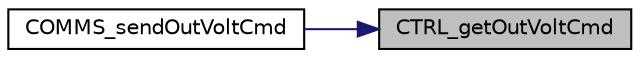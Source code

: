digraph "CTRL_getOutVoltCmd"
{
 // LATEX_PDF_SIZE
  edge [fontname="Helvetica",fontsize="10",labelfontname="Helvetica",labelfontsize="10"];
  node [fontname="Helvetica",fontsize="10",shape=record];
  rankdir="RL";
  Node1 [label="CTRL_getOutVoltCmd",height=0.2,width=0.4,color="black", fillcolor="grey75", style="filled", fontcolor="black",tooltip=" "];
  Node1 -> Node2 [dir="back",color="midnightblue",fontsize="10",style="solid"];
  Node2 [label="COMMS_sendOutVoltCmd",height=0.2,width=0.4,color="black", fillcolor="white", style="filled",URL="$comms_8h.html#a8a79c98360addcb06de45713784ba040",tooltip=" "];
}
